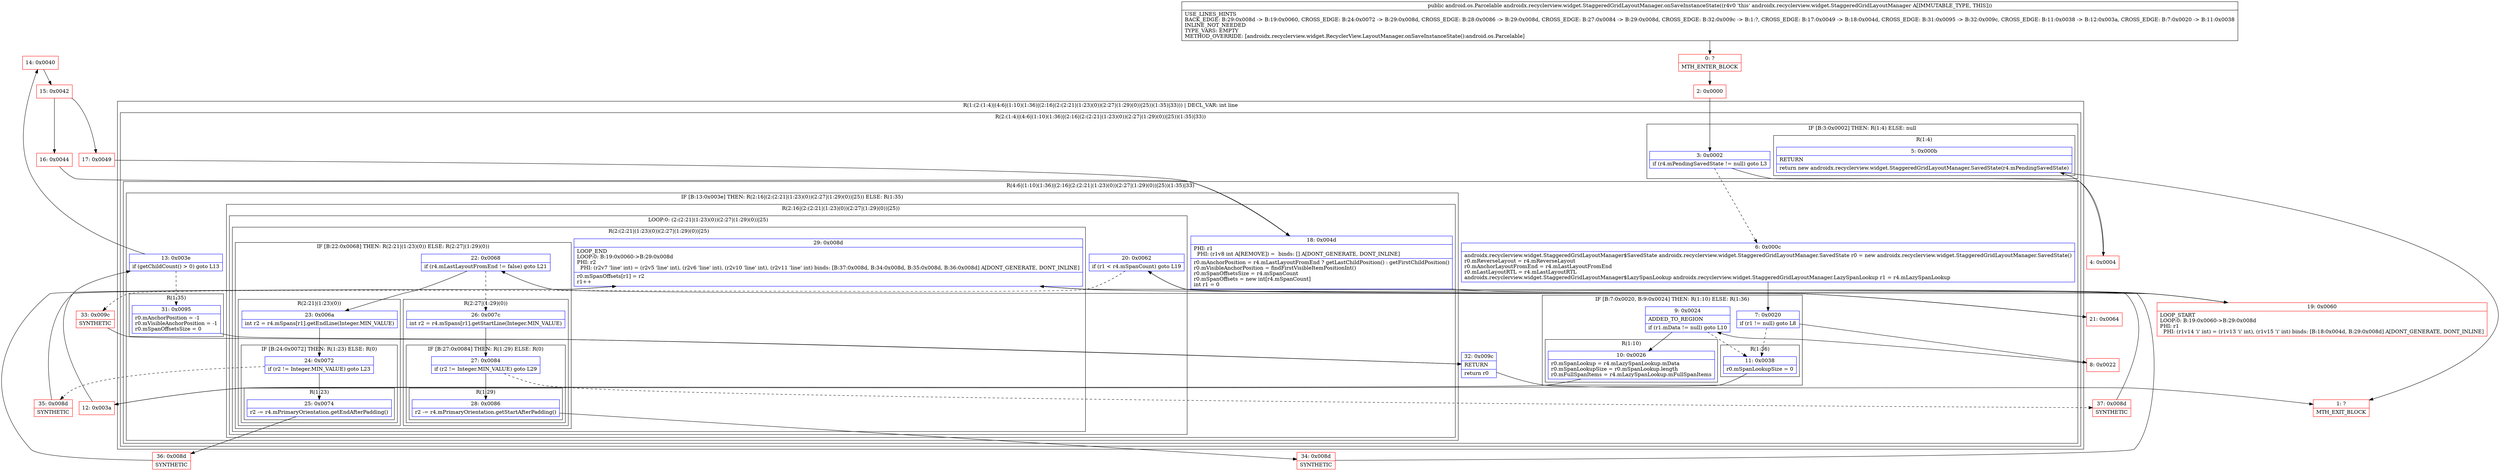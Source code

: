 digraph "CFG forandroidx.recyclerview.widget.StaggeredGridLayoutManager.onSaveInstanceState()Landroid\/os\/Parcelable;" {
subgraph cluster_Region_1700105776 {
label = "R(1:(2:(1:4)|(4:6|(1:10)(1:36)|(2:16|(2:(2:21|(1:23)(0))(2:27|(1:29)(0))|25))(1:35)|33))) | DECL_VAR: int line\l";
node [shape=record,color=blue];
subgraph cluster_Region_68355450 {
label = "R(2:(1:4)|(4:6|(1:10)(1:36)|(2:16|(2:(2:21|(1:23)(0))(2:27|(1:29)(0))|25))(1:35)|33))";
node [shape=record,color=blue];
subgraph cluster_IfRegion_1222967513 {
label = "IF [B:3:0x0002] THEN: R(1:4) ELSE: null";
node [shape=record,color=blue];
Node_3 [shape=record,label="{3\:\ 0x0002|if (r4.mPendingSavedState != null) goto L3\l}"];
subgraph cluster_Region_1371670130 {
label = "R(1:4)";
node [shape=record,color=blue];
Node_5 [shape=record,label="{5\:\ 0x000b|RETURN\l|return new androidx.recyclerview.widget.StaggeredGridLayoutManager.SavedState(r4.mPendingSavedState)\l}"];
}
}
subgraph cluster_Region_1506904332 {
label = "R(4:6|(1:10)(1:36)|(2:16|(2:(2:21|(1:23)(0))(2:27|(1:29)(0))|25))(1:35)|33)";
node [shape=record,color=blue];
Node_6 [shape=record,label="{6\:\ 0x000c|androidx.recyclerview.widget.StaggeredGridLayoutManager$SavedState androidx.recyclerview.widget.StaggeredGridLayoutManager.SavedState r0 = new androidx.recyclerview.widget.StaggeredGridLayoutManager.SavedState()\lr0.mReverseLayout = r4.mReverseLayout\lr0.mAnchorLayoutFromEnd = r4.mLastLayoutFromEnd\lr0.mLastLayoutRTL = r4.mLastLayoutRTL\landroidx.recyclerview.widget.StaggeredGridLayoutManager$LazySpanLookup androidx.recyclerview.widget.StaggeredGridLayoutManager.LazySpanLookup r1 = r4.mLazySpanLookup\l}"];
subgraph cluster_IfRegion_1449466828 {
label = "IF [B:7:0x0020, B:9:0x0024] THEN: R(1:10) ELSE: R(1:36)";
node [shape=record,color=blue];
Node_7 [shape=record,label="{7\:\ 0x0020|if (r1 != null) goto L8\l}"];
Node_9 [shape=record,label="{9\:\ 0x0024|ADDED_TO_REGION\l|if (r1.mData != null) goto L10\l}"];
subgraph cluster_Region_1862096372 {
label = "R(1:10)";
node [shape=record,color=blue];
Node_10 [shape=record,label="{10\:\ 0x0026|r0.mSpanLookup = r4.mLazySpanLookup.mData\lr0.mSpanLookupSize = r0.mSpanLookup.length\lr0.mFullSpanItems = r4.mLazySpanLookup.mFullSpanItems\l}"];
}
subgraph cluster_Region_551136779 {
label = "R(1:36)";
node [shape=record,color=blue];
Node_11 [shape=record,label="{11\:\ 0x0038|r0.mSpanLookupSize = 0\l}"];
}
}
subgraph cluster_IfRegion_414135924 {
label = "IF [B:13:0x003e] THEN: R(2:16|(2:(2:21|(1:23)(0))(2:27|(1:29)(0))|25)) ELSE: R(1:35)";
node [shape=record,color=blue];
Node_13 [shape=record,label="{13\:\ 0x003e|if (getChildCount() \> 0) goto L13\l}"];
subgraph cluster_Region_1790676488 {
label = "R(2:16|(2:(2:21|(1:23)(0))(2:27|(1:29)(0))|25))";
node [shape=record,color=blue];
Node_18 [shape=record,label="{18\:\ 0x004d|PHI: r1 \l  PHI: (r1v8 int A[REMOVE]) =  binds: [] A[DONT_GENERATE, DONT_INLINE]\l|r0.mAnchorPosition = r4.mLastLayoutFromEnd ? getLastChildPosition() : getFirstChildPosition()\lr0.mVisibleAnchorPosition = findFirstVisibleItemPositionInt()\lr0.mSpanOffsetsSize = r4.mSpanCount\lr0.mSpanOffsets = new int[r4.mSpanCount]\lint r1 = 0\l}"];
subgraph cluster_LoopRegion_1620579526 {
label = "LOOP:0: (2:(2:21|(1:23)(0))(2:27|(1:29)(0))|25)";
node [shape=record,color=blue];
Node_20 [shape=record,label="{20\:\ 0x0062|if (r1 \< r4.mSpanCount) goto L19\l}"];
subgraph cluster_Region_1073210298 {
label = "R(2:(2:21|(1:23)(0))(2:27|(1:29)(0))|25)";
node [shape=record,color=blue];
subgraph cluster_IfRegion_67881166 {
label = "IF [B:22:0x0068] THEN: R(2:21|(1:23)(0)) ELSE: R(2:27|(1:29)(0))";
node [shape=record,color=blue];
Node_22 [shape=record,label="{22\:\ 0x0068|if (r4.mLastLayoutFromEnd != false) goto L21\l}"];
subgraph cluster_Region_1626521948 {
label = "R(2:21|(1:23)(0))";
node [shape=record,color=blue];
Node_23 [shape=record,label="{23\:\ 0x006a|int r2 = r4.mSpans[r1].getEndLine(Integer.MIN_VALUE)\l}"];
subgraph cluster_IfRegion_1678304094 {
label = "IF [B:24:0x0072] THEN: R(1:23) ELSE: R(0)";
node [shape=record,color=blue];
Node_24 [shape=record,label="{24\:\ 0x0072|if (r2 != Integer.MIN_VALUE) goto L23\l}"];
subgraph cluster_Region_254007521 {
label = "R(1:23)";
node [shape=record,color=blue];
Node_25 [shape=record,label="{25\:\ 0x0074|r2 \-= r4.mPrimaryOrientation.getEndAfterPadding()\l}"];
}
subgraph cluster_Region_624465979 {
label = "R(0)";
node [shape=record,color=blue];
}
}
}
subgraph cluster_Region_1366822252 {
label = "R(2:27|(1:29)(0))";
node [shape=record,color=blue];
Node_26 [shape=record,label="{26\:\ 0x007c|int r2 = r4.mSpans[r1].getStartLine(Integer.MIN_VALUE)\l}"];
subgraph cluster_IfRegion_1153767038 {
label = "IF [B:27:0x0084] THEN: R(1:29) ELSE: R(0)";
node [shape=record,color=blue];
Node_27 [shape=record,label="{27\:\ 0x0084|if (r2 != Integer.MIN_VALUE) goto L29\l}"];
subgraph cluster_Region_800970740 {
label = "R(1:29)";
node [shape=record,color=blue];
Node_28 [shape=record,label="{28\:\ 0x0086|r2 \-= r4.mPrimaryOrientation.getStartAfterPadding()\l}"];
}
subgraph cluster_Region_517143440 {
label = "R(0)";
node [shape=record,color=blue];
}
}
}
}
Node_29 [shape=record,label="{29\:\ 0x008d|LOOP_END\lLOOP:0: B:19:0x0060\-\>B:29:0x008d\lPHI: r2 \l  PHI: (r2v7 'line' int) = (r2v5 'line' int), (r2v6 'line' int), (r2v10 'line' int), (r2v11 'line' int) binds: [B:37:0x008d, B:34:0x008d, B:35:0x008d, B:36:0x008d] A[DONT_GENERATE, DONT_INLINE]\l|r0.mSpanOffsets[r1] = r2\lr1++\l}"];
}
}
}
subgraph cluster_Region_1000424261 {
label = "R(1:35)";
node [shape=record,color=blue];
Node_31 [shape=record,label="{31\:\ 0x0095|r0.mAnchorPosition = \-1\lr0.mVisibleAnchorPosition = \-1\lr0.mSpanOffsetsSize = 0\l}"];
}
}
Node_32 [shape=record,label="{32\:\ 0x009c|RETURN\l|return r0\l}"];
}
}
}
Node_0 [shape=record,color=red,label="{0\:\ ?|MTH_ENTER_BLOCK\l}"];
Node_2 [shape=record,color=red,label="{2\:\ 0x0000}"];
Node_4 [shape=record,color=red,label="{4\:\ 0x0004}"];
Node_1 [shape=record,color=red,label="{1\:\ ?|MTH_EXIT_BLOCK\l}"];
Node_8 [shape=record,color=red,label="{8\:\ 0x0022}"];
Node_12 [shape=record,color=red,label="{12\:\ 0x003a}"];
Node_14 [shape=record,color=red,label="{14\:\ 0x0040}"];
Node_15 [shape=record,color=red,label="{15\:\ 0x0042}"];
Node_16 [shape=record,color=red,label="{16\:\ 0x0044}"];
Node_19 [shape=record,color=red,label="{19\:\ 0x0060|LOOP_START\lLOOP:0: B:19:0x0060\-\>B:29:0x008d\lPHI: r1 \l  PHI: (r1v14 'i' int) = (r1v13 'i' int), (r1v15 'i' int) binds: [B:18:0x004d, B:29:0x008d] A[DONT_GENERATE, DONT_INLINE]\l}"];
Node_21 [shape=record,color=red,label="{21\:\ 0x0064}"];
Node_36 [shape=record,color=red,label="{36\:\ 0x008d|SYNTHETIC\l}"];
Node_35 [shape=record,color=red,label="{35\:\ 0x008d|SYNTHETIC\l}"];
Node_34 [shape=record,color=red,label="{34\:\ 0x008d|SYNTHETIC\l}"];
Node_37 [shape=record,color=red,label="{37\:\ 0x008d|SYNTHETIC\l}"];
Node_33 [shape=record,color=red,label="{33\:\ 0x009c|SYNTHETIC\l}"];
Node_17 [shape=record,color=red,label="{17\:\ 0x0049}"];
MethodNode[shape=record,label="{public android.os.Parcelable androidx.recyclerview.widget.StaggeredGridLayoutManager.onSaveInstanceState((r4v0 'this' androidx.recyclerview.widget.StaggeredGridLayoutManager A[IMMUTABLE_TYPE, THIS]))  | USE_LINES_HINTS\lBACK_EDGE: B:29:0x008d \-\> B:19:0x0060, CROSS_EDGE: B:24:0x0072 \-\> B:29:0x008d, CROSS_EDGE: B:28:0x0086 \-\> B:29:0x008d, CROSS_EDGE: B:27:0x0084 \-\> B:29:0x008d, CROSS_EDGE: B:32:0x009c \-\> B:1:?, CROSS_EDGE: B:17:0x0049 \-\> B:18:0x004d, CROSS_EDGE: B:31:0x0095 \-\> B:32:0x009c, CROSS_EDGE: B:11:0x0038 \-\> B:12:0x003a, CROSS_EDGE: B:7:0x0020 \-\> B:11:0x0038\lINLINE_NOT_NEEDED\lTYPE_VARS: EMPTY\lMETHOD_OVERRIDE: [androidx.recyclerview.widget.RecyclerView.LayoutManager.onSaveInstanceState():android.os.Parcelable]\l}"];
MethodNode -> Node_0;Node_3 -> Node_4;
Node_3 -> Node_6[style=dashed];
Node_5 -> Node_1;
Node_6 -> Node_7;
Node_7 -> Node_8;
Node_7 -> Node_11[style=dashed];
Node_9 -> Node_10;
Node_9 -> Node_11[style=dashed];
Node_10 -> Node_12;
Node_11 -> Node_12;
Node_13 -> Node_14;
Node_13 -> Node_31[style=dashed];
Node_18 -> Node_19;
Node_20 -> Node_21;
Node_20 -> Node_33[style=dashed];
Node_22 -> Node_23;
Node_22 -> Node_26[style=dashed];
Node_23 -> Node_24;
Node_24 -> Node_25;
Node_24 -> Node_35[style=dashed];
Node_25 -> Node_36;
Node_26 -> Node_27;
Node_27 -> Node_28;
Node_27 -> Node_37[style=dashed];
Node_28 -> Node_34;
Node_29 -> Node_19;
Node_31 -> Node_32;
Node_32 -> Node_1;
Node_0 -> Node_2;
Node_2 -> Node_3;
Node_4 -> Node_5;
Node_8 -> Node_9;
Node_12 -> Node_13;
Node_14 -> Node_15;
Node_15 -> Node_16;
Node_15 -> Node_17;
Node_16 -> Node_18;
Node_19 -> Node_20;
Node_21 -> Node_22;
Node_36 -> Node_29;
Node_35 -> Node_29;
Node_34 -> Node_29;
Node_37 -> Node_29;
Node_33 -> Node_32;
Node_17 -> Node_18;
}

